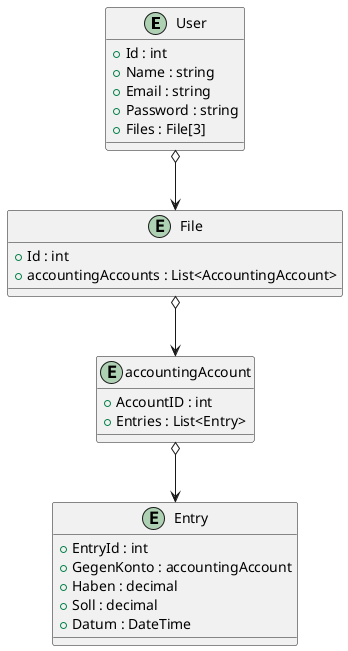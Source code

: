 @startuml "Model"

entity User {

    + Id : int
    + Name : string
    + Email : string
    + Password : string
    + Files : File[3]
}

entity File {
    + Id : int
    + accountingAccounts : List<AccountingAccount>
}

entity accountingAccount {
        + AccountID : int
        + Entries : List<Entry>
}

entity Entry {
    + EntryId : int
    + GegenKonto : accountingAccount
    + Haben : decimal
    + Soll : decimal
    + Datum : DateTime
}

User o--> File 

File o--> accountingAccount 

accountingAccount o--> Entry 

@enduml